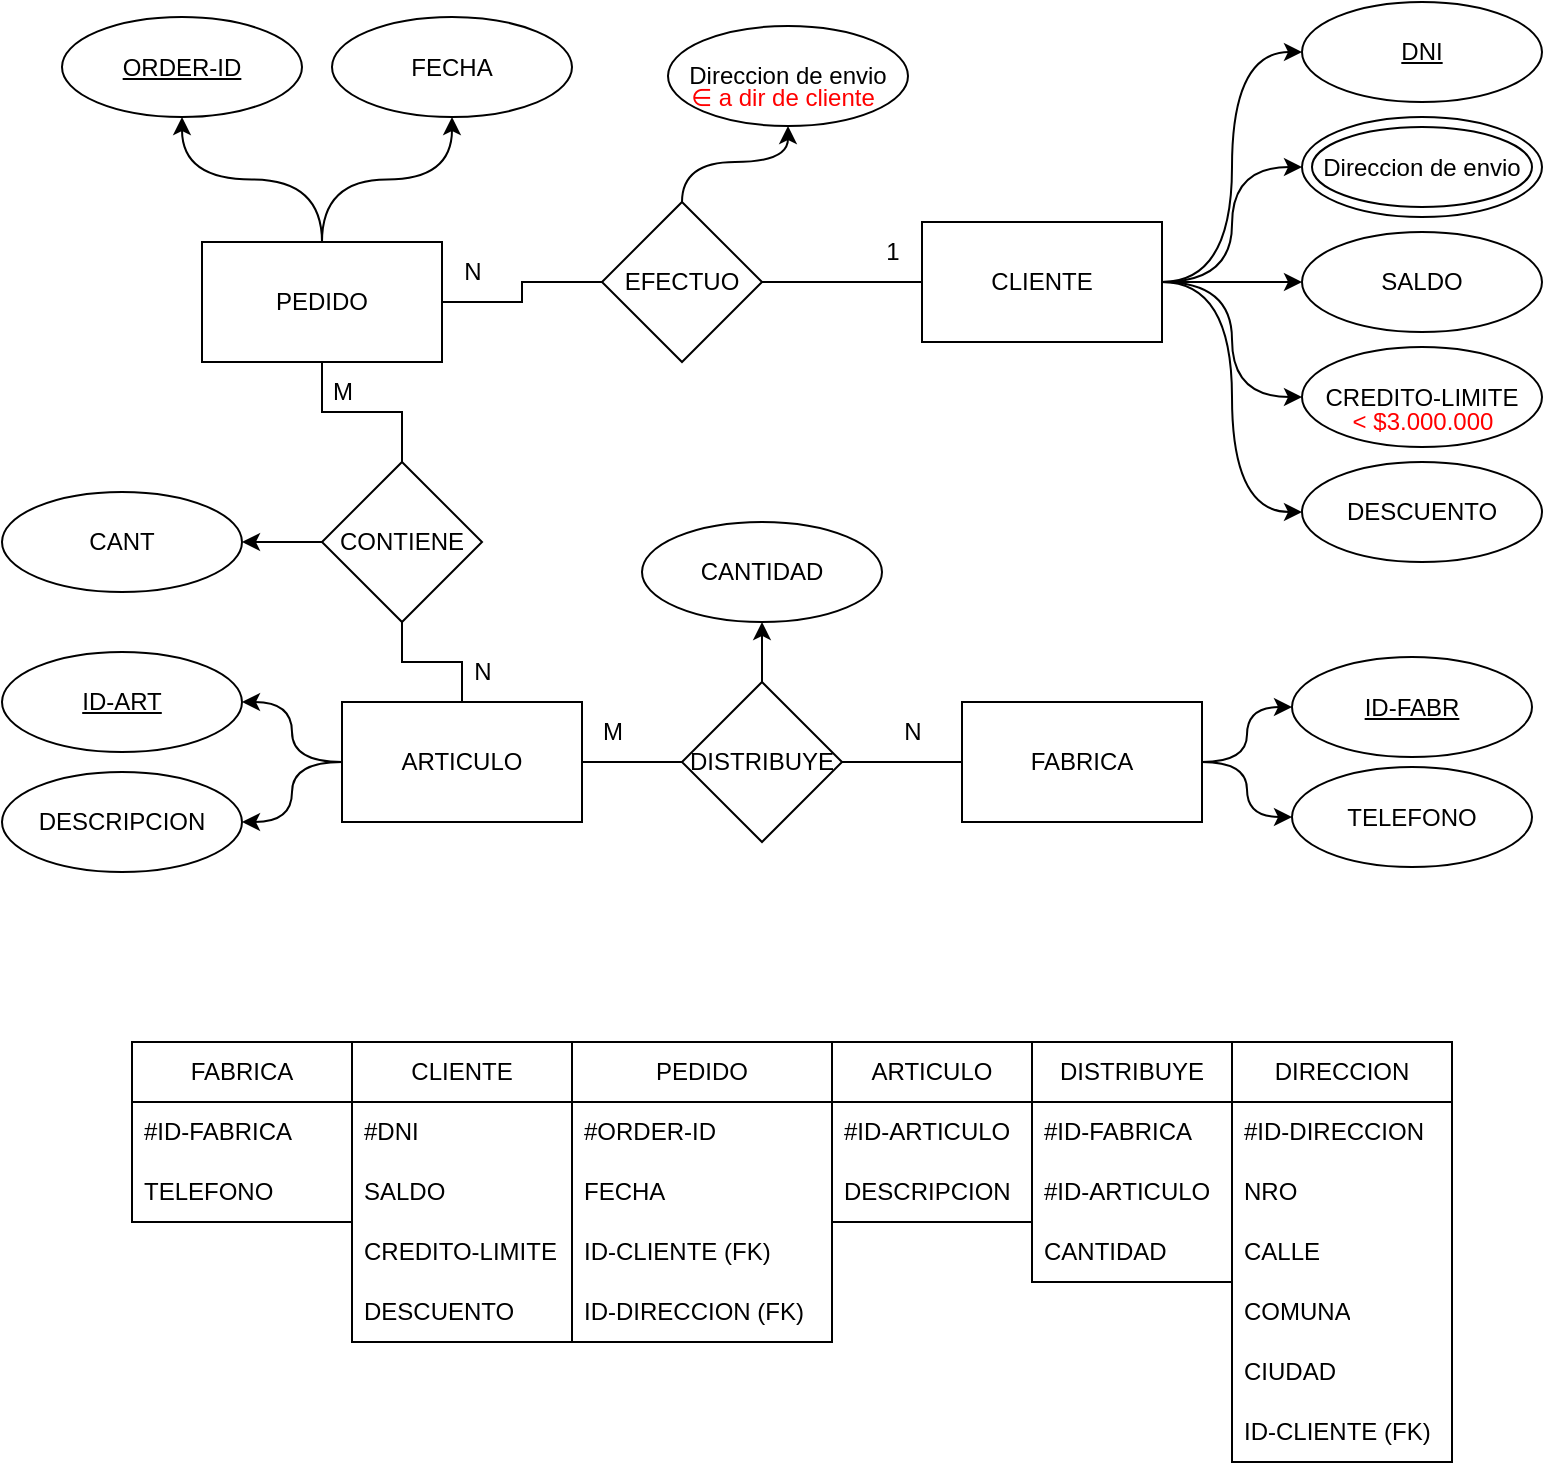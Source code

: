 <mxfile version="21.1.2" type="device">
  <diagram name="Page-1" id="8lSA25ze80pDelXDOnB8">
    <mxGraphModel dx="1147" dy="618" grid="1" gridSize="10" guides="1" tooltips="1" connect="1" arrows="1" fold="1" page="1" pageScale="1" pageWidth="827" pageHeight="1169" math="0" shadow="0">
      <root>
        <mxCell id="0" />
        <mxCell id="1" parent="0" />
        <mxCell id="iHwF4Uz5QpuRZBO_svMg-91" style="edgeStyle=orthogonalEdgeStyle;orthogonalLoop=1;jettySize=auto;html=1;entryX=0.5;entryY=1;entryDx=0;entryDy=0;curved=1;" parent="1" source="iHwF4Uz5QpuRZBO_svMg-3" target="iHwF4Uz5QpuRZBO_svMg-81" edge="1">
          <mxGeometry relative="1" as="geometry" />
        </mxCell>
        <mxCell id="iHwF4Uz5QpuRZBO_svMg-92" style="edgeStyle=orthogonalEdgeStyle;orthogonalLoop=1;jettySize=auto;html=1;curved=1;" parent="1" source="iHwF4Uz5QpuRZBO_svMg-3" target="iHwF4Uz5QpuRZBO_svMg-80" edge="1">
          <mxGeometry relative="1" as="geometry" />
        </mxCell>
        <mxCell id="iHwF4Uz5QpuRZBO_svMg-3" value="PEDIDO" style="rounded=0;whiteSpace=wrap;html=1;" parent="1" vertex="1">
          <mxGeometry x="110" y="170" width="120" height="60" as="geometry" />
        </mxCell>
        <mxCell id="iHwF4Uz5QpuRZBO_svMg-5" style="edgeStyle=orthogonalEdgeStyle;rounded=0;orthogonalLoop=1;jettySize=auto;html=1;endArrow=none;endFill=0;exitX=0.5;exitY=0;exitDx=0;exitDy=0;" parent="1" source="iHwF4Uz5QpuRZBO_svMg-6" target="iHwF4Uz5QpuRZBO_svMg-3" edge="1">
          <mxGeometry relative="1" as="geometry">
            <mxPoint x="170" y="270" as="sourcePoint" />
          </mxGeometry>
        </mxCell>
        <mxCell id="iHwF4Uz5QpuRZBO_svMg-84" style="edgeStyle=orthogonalEdgeStyle;orthogonalLoop=1;jettySize=auto;html=1;curved=1;" parent="1" source="iHwF4Uz5QpuRZBO_svMg-6" edge="1">
          <mxGeometry relative="1" as="geometry">
            <mxPoint x="130" y="320" as="targetPoint" />
          </mxGeometry>
        </mxCell>
        <mxCell id="iHwF4Uz5QpuRZBO_svMg-6" value="CONTIENE" style="rhombus;whiteSpace=wrap;html=1;" parent="1" vertex="1">
          <mxGeometry x="170" y="280" width="80" height="80" as="geometry" />
        </mxCell>
        <mxCell id="iHwF4Uz5QpuRZBO_svMg-7" style="edgeStyle=orthogonalEdgeStyle;rounded=0;orthogonalLoop=1;jettySize=auto;html=1;endArrow=none;endFill=0;" parent="1" source="iHwF4Uz5QpuRZBO_svMg-9" target="iHwF4Uz5QpuRZBO_svMg-6" edge="1">
          <mxGeometry relative="1" as="geometry" />
        </mxCell>
        <mxCell id="iHwF4Uz5QpuRZBO_svMg-8" style="edgeStyle=orthogonalEdgeStyle;orthogonalLoop=1;jettySize=auto;html=1;curved=1;" parent="1" source="iHwF4Uz5QpuRZBO_svMg-9" target="iHwF4Uz5QpuRZBO_svMg-20" edge="1">
          <mxGeometry relative="1" as="geometry" />
        </mxCell>
        <mxCell id="iHwF4Uz5QpuRZBO_svMg-68" style="edgeStyle=orthogonalEdgeStyle;orthogonalLoop=1;jettySize=auto;html=1;entryX=1;entryY=0.5;entryDx=0;entryDy=0;curved=1;" parent="1" source="iHwF4Uz5QpuRZBO_svMg-9" target="iHwF4Uz5QpuRZBO_svMg-67" edge="1">
          <mxGeometry relative="1" as="geometry" />
        </mxCell>
        <mxCell id="iHwF4Uz5QpuRZBO_svMg-9" value="ARTICULO" style="rounded=0;whiteSpace=wrap;html=1;" parent="1" vertex="1">
          <mxGeometry x="180" y="400" width="120" height="60" as="geometry" />
        </mxCell>
        <mxCell id="iHwF4Uz5QpuRZBO_svMg-10" value="M" style="text;html=1;align=center;verticalAlign=middle;resizable=0;points=[];autosize=1;strokeColor=none;fillColor=none;" parent="1" vertex="1">
          <mxGeometry x="165" y="230" width="30" height="30" as="geometry" />
        </mxCell>
        <mxCell id="iHwF4Uz5QpuRZBO_svMg-11" value="N" style="text;html=1;align=center;verticalAlign=middle;resizable=0;points=[];autosize=1;strokeColor=none;fillColor=none;" parent="1" vertex="1">
          <mxGeometry x="235" y="370" width="30" height="30" as="geometry" />
        </mxCell>
        <mxCell id="iHwF4Uz5QpuRZBO_svMg-20" value="&lt;u&gt;ID-ART&lt;/u&gt;" style="ellipse;whiteSpace=wrap;html=1;" parent="1" vertex="1">
          <mxGeometry x="10" y="375" width="120" height="50" as="geometry" />
        </mxCell>
        <mxCell id="iHwF4Uz5QpuRZBO_svMg-32" style="edgeStyle=orthogonalEdgeStyle;orthogonalLoop=1;jettySize=auto;html=1;entryX=0;entryY=0.5;entryDx=0;entryDy=0;curved=1;" parent="1" source="iHwF4Uz5QpuRZBO_svMg-36" target="iHwF4Uz5QpuRZBO_svMg-39" edge="1">
          <mxGeometry relative="1" as="geometry" />
        </mxCell>
        <mxCell id="iHwF4Uz5QpuRZBO_svMg-33" style="edgeStyle=orthogonalEdgeStyle;orthogonalLoop=1;jettySize=auto;html=1;entryX=0;entryY=0.5;entryDx=0;entryDy=0;curved=1;" parent="1" source="iHwF4Uz5QpuRZBO_svMg-36" target="iHwF4Uz5QpuRZBO_svMg-38" edge="1">
          <mxGeometry relative="1" as="geometry" />
        </mxCell>
        <mxCell id="iHwF4Uz5QpuRZBO_svMg-34" style="edgeStyle=orthogonalEdgeStyle;orthogonalLoop=1;jettySize=auto;html=1;entryX=0;entryY=0.5;entryDx=0;entryDy=0;curved=1;" parent="1" source="iHwF4Uz5QpuRZBO_svMg-36" target="iHwF4Uz5QpuRZBO_svMg-40" edge="1">
          <mxGeometry relative="1" as="geometry" />
        </mxCell>
        <mxCell id="iHwF4Uz5QpuRZBO_svMg-35" style="edgeStyle=orthogonalEdgeStyle;orthogonalLoop=1;jettySize=auto;html=1;entryX=0;entryY=0.5;entryDx=0;entryDy=0;curved=1;" parent="1" source="iHwF4Uz5QpuRZBO_svMg-36" target="iHwF4Uz5QpuRZBO_svMg-41" edge="1">
          <mxGeometry relative="1" as="geometry" />
        </mxCell>
        <mxCell id="iHwF4Uz5QpuRZBO_svMg-61" style="edgeStyle=orthogonalEdgeStyle;orthogonalLoop=1;jettySize=auto;html=1;entryX=0;entryY=0.5;entryDx=0;entryDy=0;strokeColor=default;curved=1;" parent="1" source="iHwF4Uz5QpuRZBO_svMg-36" target="iHwF4Uz5QpuRZBO_svMg-60" edge="1">
          <mxGeometry relative="1" as="geometry" />
        </mxCell>
        <mxCell id="iHwF4Uz5QpuRZBO_svMg-36" value="CLIENTE" style="rounded=0;whiteSpace=wrap;html=1;" parent="1" vertex="1">
          <mxGeometry x="470" y="160" width="120" height="60" as="geometry" />
        </mxCell>
        <mxCell id="iHwF4Uz5QpuRZBO_svMg-38" value="Direccion de envio" style="ellipse;whiteSpace=wrap;html=1;" parent="1" vertex="1">
          <mxGeometry x="660" y="107.5" width="120" height="50" as="geometry" />
        </mxCell>
        <mxCell id="iHwF4Uz5QpuRZBO_svMg-39" value="&lt;u&gt;DNI&lt;/u&gt;" style="ellipse;whiteSpace=wrap;html=1;" parent="1" vertex="1">
          <mxGeometry x="660" y="50" width="120" height="50" as="geometry" />
        </mxCell>
        <mxCell id="iHwF4Uz5QpuRZBO_svMg-40" value="SALDO" style="ellipse;whiteSpace=wrap;html=1;" parent="1" vertex="1">
          <mxGeometry x="660" y="165" width="120" height="50" as="geometry" />
        </mxCell>
        <mxCell id="iHwF4Uz5QpuRZBO_svMg-41" value="CREDITO-LIMITE" style="ellipse;whiteSpace=wrap;html=1;" parent="1" vertex="1">
          <mxGeometry x="660" y="222.5" width="120" height="50" as="geometry" />
        </mxCell>
        <mxCell id="iHwF4Uz5QpuRZBO_svMg-42" value="FABRICA" style="swimlane;fontStyle=0;childLayout=stackLayout;horizontal=1;startSize=30;horizontalStack=0;resizeParent=1;resizeParentMax=0;resizeLast=0;collapsible=1;marginBottom=0;whiteSpace=wrap;html=1;" parent="1" vertex="1">
          <mxGeometry x="75" y="570" width="110" height="90" as="geometry" />
        </mxCell>
        <mxCell id="iHwF4Uz5QpuRZBO_svMg-43" value="#ID-FABRICA" style="text;strokeColor=none;fillColor=none;align=left;verticalAlign=middle;spacingLeft=4;spacingRight=4;overflow=hidden;points=[[0,0.5],[1,0.5]];portConstraint=eastwest;rotatable=0;whiteSpace=wrap;html=1;" parent="iHwF4Uz5QpuRZBO_svMg-42" vertex="1">
          <mxGeometry y="30" width="110" height="30" as="geometry" />
        </mxCell>
        <mxCell id="iHwF4Uz5QpuRZBO_svMg-44" value="TELEFONO" style="text;strokeColor=none;fillColor=none;align=left;verticalAlign=middle;spacingLeft=4;spacingRight=4;overflow=hidden;points=[[0,0.5],[1,0.5]];portConstraint=eastwest;rotatable=0;whiteSpace=wrap;html=1;" parent="iHwF4Uz5QpuRZBO_svMg-42" vertex="1">
          <mxGeometry y="60" width="110" height="30" as="geometry" />
        </mxCell>
        <mxCell id="iHwF4Uz5QpuRZBO_svMg-46" value="CLIENTE" style="swimlane;fontStyle=0;childLayout=stackLayout;horizontal=1;startSize=30;horizontalStack=0;resizeParent=1;resizeParentMax=0;resizeLast=0;collapsible=1;marginBottom=0;whiteSpace=wrap;html=1;" parent="1" vertex="1">
          <mxGeometry x="185" y="570" width="110" height="150" as="geometry" />
        </mxCell>
        <mxCell id="iHwF4Uz5QpuRZBO_svMg-47" value="#DNI" style="text;strokeColor=none;fillColor=none;align=left;verticalAlign=middle;spacingLeft=4;spacingRight=4;overflow=hidden;points=[[0,0.5],[1,0.5]];portConstraint=eastwest;rotatable=0;whiteSpace=wrap;html=1;" parent="iHwF4Uz5QpuRZBO_svMg-46" vertex="1">
          <mxGeometry y="30" width="110" height="30" as="geometry" />
        </mxCell>
        <mxCell id="iHwF4Uz5QpuRZBO_svMg-96" value="SALDO" style="text;strokeColor=none;fillColor=none;align=left;verticalAlign=middle;spacingLeft=4;spacingRight=4;overflow=hidden;points=[[0,0.5],[1,0.5]];portConstraint=eastwest;rotatable=0;whiteSpace=wrap;html=1;" parent="iHwF4Uz5QpuRZBO_svMg-46" vertex="1">
          <mxGeometry y="60" width="110" height="30" as="geometry" />
        </mxCell>
        <mxCell id="iHwF4Uz5QpuRZBO_svMg-95" value="CREDITO-LIMITE" style="text;strokeColor=none;fillColor=none;align=left;verticalAlign=middle;spacingLeft=4;spacingRight=4;overflow=hidden;points=[[0,0.5],[1,0.5]];portConstraint=eastwest;rotatable=0;whiteSpace=wrap;html=1;" parent="iHwF4Uz5QpuRZBO_svMg-46" vertex="1">
          <mxGeometry y="90" width="110" height="30" as="geometry" />
        </mxCell>
        <mxCell id="iHwF4Uz5QpuRZBO_svMg-97" value="DESCUENTO" style="text;strokeColor=none;fillColor=none;align=left;verticalAlign=middle;spacingLeft=4;spacingRight=4;overflow=hidden;points=[[0,0.5],[1,0.5]];portConstraint=eastwest;rotatable=0;whiteSpace=wrap;html=1;" parent="iHwF4Uz5QpuRZBO_svMg-46" vertex="1">
          <mxGeometry y="120" width="110" height="30" as="geometry" />
        </mxCell>
        <mxCell id="iHwF4Uz5QpuRZBO_svMg-48" value="PEDIDO" style="swimlane;fontStyle=0;childLayout=stackLayout;horizontal=1;startSize=30;horizontalStack=0;resizeParent=1;resizeParentMax=0;resizeLast=0;collapsible=1;marginBottom=0;whiteSpace=wrap;html=1;" parent="1" vertex="1">
          <mxGeometry x="295" y="570" width="130" height="150" as="geometry" />
        </mxCell>
        <mxCell id="iHwF4Uz5QpuRZBO_svMg-49" value="#ORDER-ID" style="text;strokeColor=none;fillColor=none;align=left;verticalAlign=middle;spacingLeft=4;spacingRight=4;overflow=hidden;points=[[0,0.5],[1,0.5]];portConstraint=eastwest;rotatable=0;whiteSpace=wrap;html=1;" parent="iHwF4Uz5QpuRZBO_svMg-48" vertex="1">
          <mxGeometry y="30" width="130" height="30" as="geometry" />
        </mxCell>
        <mxCell id="iHwF4Uz5QpuRZBO_svMg-102" value="FECHA" style="text;strokeColor=none;fillColor=none;align=left;verticalAlign=middle;spacingLeft=4;spacingRight=4;overflow=hidden;points=[[0,0.5],[1,0.5]];portConstraint=eastwest;rotatable=0;whiteSpace=wrap;html=1;" parent="iHwF4Uz5QpuRZBO_svMg-48" vertex="1">
          <mxGeometry y="60" width="130" height="30" as="geometry" />
        </mxCell>
        <mxCell id="iHwF4Uz5QpuRZBO_svMg-99" value="ID-CLIENTE (FK)" style="text;strokeColor=none;fillColor=none;align=left;verticalAlign=middle;spacingLeft=4;spacingRight=4;overflow=hidden;points=[[0,0.5],[1,0.5]];portConstraint=eastwest;rotatable=0;whiteSpace=wrap;html=1;" parent="iHwF4Uz5QpuRZBO_svMg-48" vertex="1">
          <mxGeometry y="90" width="130" height="30" as="geometry" />
        </mxCell>
        <mxCell id="iHwF4Uz5QpuRZBO_svMg-103" value="ID-DIRECCION (FK)" style="text;strokeColor=none;fillColor=none;align=left;verticalAlign=middle;spacingLeft=4;spacingRight=4;overflow=hidden;points=[[0,0.5],[1,0.5]];portConstraint=eastwest;rotatable=0;whiteSpace=wrap;html=1;" parent="iHwF4Uz5QpuRZBO_svMg-48" vertex="1">
          <mxGeometry y="120" width="130" height="30" as="geometry" />
        </mxCell>
        <mxCell id="iHwF4Uz5QpuRZBO_svMg-50" value="ARTICULO" style="swimlane;fontStyle=0;childLayout=stackLayout;horizontal=1;startSize=30;horizontalStack=0;resizeParent=1;resizeParentMax=0;resizeLast=0;collapsible=1;marginBottom=0;whiteSpace=wrap;html=1;" parent="1" vertex="1">
          <mxGeometry x="425" y="570" width="100" height="90" as="geometry" />
        </mxCell>
        <mxCell id="iHwF4Uz5QpuRZBO_svMg-51" value="#ID-ARTICULO" style="text;strokeColor=none;fillColor=none;align=left;verticalAlign=middle;spacingLeft=4;spacingRight=4;overflow=hidden;points=[[0,0.5],[1,0.5]];portConstraint=eastwest;rotatable=0;whiteSpace=wrap;html=1;" parent="iHwF4Uz5QpuRZBO_svMg-50" vertex="1">
          <mxGeometry y="30" width="100" height="30" as="geometry" />
        </mxCell>
        <mxCell id="iHwF4Uz5QpuRZBO_svMg-100" value="DESCRIPCION" style="text;strokeColor=none;fillColor=none;align=left;verticalAlign=middle;spacingLeft=4;spacingRight=4;overflow=hidden;points=[[0,0.5],[1,0.5]];portConstraint=eastwest;rotatable=0;whiteSpace=wrap;html=1;" parent="iHwF4Uz5QpuRZBO_svMg-50" vertex="1">
          <mxGeometry y="60" width="100" height="30" as="geometry" />
        </mxCell>
        <mxCell id="iHwF4Uz5QpuRZBO_svMg-52" value="DISTRIBUYE" style="swimlane;fontStyle=0;childLayout=stackLayout;horizontal=1;startSize=30;horizontalStack=0;resizeParent=1;resizeParentMax=0;resizeLast=0;collapsible=1;marginBottom=0;whiteSpace=wrap;html=1;" parent="1" vertex="1">
          <mxGeometry x="525" y="570" width="100" height="120" as="geometry" />
        </mxCell>
        <mxCell id="iHwF4Uz5QpuRZBO_svMg-53" value="#ID-FABRICA" style="text;strokeColor=none;fillColor=none;align=left;verticalAlign=middle;spacingLeft=4;spacingRight=4;overflow=hidden;points=[[0,0.5],[1,0.5]];portConstraint=eastwest;rotatable=0;whiteSpace=wrap;html=1;" parent="iHwF4Uz5QpuRZBO_svMg-52" vertex="1">
          <mxGeometry y="30" width="100" height="30" as="geometry" />
        </mxCell>
        <mxCell id="iHwF4Uz5QpuRZBO_svMg-54" value="#ID-ARTICULO" style="text;strokeColor=none;fillColor=none;align=left;verticalAlign=middle;spacingLeft=4;spacingRight=4;overflow=hidden;points=[[0,0.5],[1,0.5]];portConstraint=eastwest;rotatable=0;whiteSpace=wrap;html=1;" parent="iHwF4Uz5QpuRZBO_svMg-52" vertex="1">
          <mxGeometry y="60" width="100" height="30" as="geometry" />
        </mxCell>
        <mxCell id="iHwF4Uz5QpuRZBO_svMg-101" value="CANTIDAD" style="text;strokeColor=none;fillColor=none;align=left;verticalAlign=middle;spacingLeft=4;spacingRight=4;overflow=hidden;points=[[0,0.5],[1,0.5]];portConstraint=eastwest;rotatable=0;whiteSpace=wrap;html=1;" parent="iHwF4Uz5QpuRZBO_svMg-52" vertex="1">
          <mxGeometry y="90" width="100" height="30" as="geometry" />
        </mxCell>
        <mxCell id="iHwF4Uz5QpuRZBO_svMg-58" value="" style="ellipse;whiteSpace=wrap;html=1;fillColor=none;" parent="1" vertex="1">
          <mxGeometry x="665" y="112.5" width="110" height="40" as="geometry" />
        </mxCell>
        <mxCell id="iHwF4Uz5QpuRZBO_svMg-59" value="&lt;font color=&quot;#ff0000&quot;&gt;&amp;lt; $3.000.000&lt;/font&gt;" style="text;html=1;align=center;verticalAlign=middle;resizable=0;points=[];autosize=1;strokeColor=none;fillColor=none;" parent="1" vertex="1">
          <mxGeometry x="675" y="244.5" width="90" height="30" as="geometry" />
        </mxCell>
        <mxCell id="iHwF4Uz5QpuRZBO_svMg-60" value="DESCUENTO" style="ellipse;whiteSpace=wrap;html=1;" parent="1" vertex="1">
          <mxGeometry x="660" y="280" width="120" height="50" as="geometry" />
        </mxCell>
        <mxCell id="iHwF4Uz5QpuRZBO_svMg-64" style="edgeStyle=orthogonalEdgeStyle;orthogonalLoop=1;jettySize=auto;html=1;entryX=0;entryY=0.5;entryDx=0;entryDy=0;curved=1;" parent="1" source="iHwF4Uz5QpuRZBO_svMg-62" target="iHwF4Uz5QpuRZBO_svMg-63" edge="1">
          <mxGeometry relative="1" as="geometry" />
        </mxCell>
        <mxCell id="iHwF4Uz5QpuRZBO_svMg-72" style="edgeStyle=orthogonalEdgeStyle;orthogonalLoop=1;jettySize=auto;html=1;curved=1;" parent="1" source="iHwF4Uz5QpuRZBO_svMg-62" target="iHwF4Uz5QpuRZBO_svMg-65" edge="1">
          <mxGeometry relative="1" as="geometry" />
        </mxCell>
        <mxCell id="iHwF4Uz5QpuRZBO_svMg-62" value="FABRICA" style="rounded=0;whiteSpace=wrap;html=1;" parent="1" vertex="1">
          <mxGeometry x="490" y="400" width="120" height="60" as="geometry" />
        </mxCell>
        <mxCell id="iHwF4Uz5QpuRZBO_svMg-63" value="&lt;u&gt;ID-FABR&lt;/u&gt;" style="ellipse;whiteSpace=wrap;html=1;" parent="1" vertex="1">
          <mxGeometry x="655" y="377.5" width="120" height="50" as="geometry" />
        </mxCell>
        <mxCell id="iHwF4Uz5QpuRZBO_svMg-65" value="TELEFONO" style="ellipse;whiteSpace=wrap;html=1;" parent="1" vertex="1">
          <mxGeometry x="655" y="432.5" width="120" height="50" as="geometry" />
        </mxCell>
        <mxCell id="iHwF4Uz5QpuRZBO_svMg-67" value="DESCRIPCION" style="ellipse;whiteSpace=wrap;html=1;" parent="1" vertex="1">
          <mxGeometry x="10" y="435" width="120" height="50" as="geometry" />
        </mxCell>
        <mxCell id="iHwF4Uz5QpuRZBO_svMg-71" style="edgeStyle=orthogonalEdgeStyle;orthogonalLoop=1;jettySize=auto;html=1;exitX=0.5;exitY=0;exitDx=0;exitDy=0;entryX=0.5;entryY=1;entryDx=0;entryDy=0;curved=1;" parent="1" source="iHwF4Uz5QpuRZBO_svMg-69" target="iHwF4Uz5QpuRZBO_svMg-70" edge="1">
          <mxGeometry relative="1" as="geometry" />
        </mxCell>
        <mxCell id="iHwF4Uz5QpuRZBO_svMg-73" style="edgeStyle=orthogonalEdgeStyle;rounded=0;orthogonalLoop=1;jettySize=auto;html=1;entryX=0;entryY=0.5;entryDx=0;entryDy=0;endArrow=none;endFill=0;" parent="1" source="iHwF4Uz5QpuRZBO_svMg-69" target="iHwF4Uz5QpuRZBO_svMg-62" edge="1">
          <mxGeometry relative="1" as="geometry" />
        </mxCell>
        <mxCell id="iHwF4Uz5QpuRZBO_svMg-74" style="edgeStyle=orthogonalEdgeStyle;rounded=0;orthogonalLoop=1;jettySize=auto;html=1;entryX=1;entryY=0.5;entryDx=0;entryDy=0;endArrow=none;endFill=0;" parent="1" source="iHwF4Uz5QpuRZBO_svMg-69" target="iHwF4Uz5QpuRZBO_svMg-9" edge="1">
          <mxGeometry relative="1" as="geometry" />
        </mxCell>
        <mxCell id="iHwF4Uz5QpuRZBO_svMg-69" value="DISTRIBUYE" style="rhombus;whiteSpace=wrap;html=1;" parent="1" vertex="1">
          <mxGeometry x="350" y="390" width="80" height="80" as="geometry" />
        </mxCell>
        <mxCell id="iHwF4Uz5QpuRZBO_svMg-70" value="CANTIDAD" style="ellipse;whiteSpace=wrap;html=1;" parent="1" vertex="1">
          <mxGeometry x="330" y="310" width="120" height="50" as="geometry" />
        </mxCell>
        <mxCell id="iHwF4Uz5QpuRZBO_svMg-75" value="N" style="text;html=1;align=center;verticalAlign=middle;resizable=0;points=[];autosize=1;strokeColor=none;fillColor=none;" parent="1" vertex="1">
          <mxGeometry x="450" y="400" width="30" height="30" as="geometry" />
        </mxCell>
        <mxCell id="iHwF4Uz5QpuRZBO_svMg-76" value="M" style="text;html=1;align=center;verticalAlign=middle;resizable=0;points=[];autosize=1;strokeColor=none;fillColor=none;" parent="1" vertex="1">
          <mxGeometry x="300" y="400" width="30" height="30" as="geometry" />
        </mxCell>
        <mxCell id="iHwF4Uz5QpuRZBO_svMg-79" value="Direccion de envio" style="ellipse;whiteSpace=wrap;html=1;" parent="1" vertex="1">
          <mxGeometry x="343" y="62" width="120" height="50" as="geometry" />
        </mxCell>
        <mxCell id="iHwF4Uz5QpuRZBO_svMg-80" value="FECHA" style="ellipse;whiteSpace=wrap;html=1;" parent="1" vertex="1">
          <mxGeometry x="175" y="57.5" width="120" height="50" as="geometry" />
        </mxCell>
        <mxCell id="iHwF4Uz5QpuRZBO_svMg-81" value="&lt;u&gt;ORDER-ID&lt;/u&gt;" style="ellipse;whiteSpace=wrap;html=1;" parent="1" vertex="1">
          <mxGeometry x="40" y="57.5" width="120" height="50" as="geometry" />
        </mxCell>
        <mxCell id="iHwF4Uz5QpuRZBO_svMg-83" value="CANT" style="ellipse;whiteSpace=wrap;html=1;" parent="1" vertex="1">
          <mxGeometry x="10" y="295" width="120" height="50" as="geometry" />
        </mxCell>
        <mxCell id="iHwF4Uz5QpuRZBO_svMg-86" style="edgeStyle=orthogonalEdgeStyle;rounded=0;orthogonalLoop=1;jettySize=auto;html=1;entryX=1;entryY=0.5;entryDx=0;entryDy=0;endArrow=none;endFill=0;" parent="1" source="iHwF4Uz5QpuRZBO_svMg-85" target="iHwF4Uz5QpuRZBO_svMg-3" edge="1">
          <mxGeometry relative="1" as="geometry" />
        </mxCell>
        <mxCell id="iHwF4Uz5QpuRZBO_svMg-87" style="edgeStyle=orthogonalEdgeStyle;rounded=0;orthogonalLoop=1;jettySize=auto;html=1;entryX=0;entryY=0.5;entryDx=0;entryDy=0;endArrow=none;endFill=0;" parent="1" source="iHwF4Uz5QpuRZBO_svMg-85" target="iHwF4Uz5QpuRZBO_svMg-36" edge="1">
          <mxGeometry relative="1" as="geometry" />
        </mxCell>
        <mxCell id="iHwF4Uz5QpuRZBO_svMg-98" style="edgeStyle=orthogonalEdgeStyle;orthogonalLoop=1;jettySize=auto;html=1;entryX=0.5;entryY=1;entryDx=0;entryDy=0;curved=1;" parent="1" source="iHwF4Uz5QpuRZBO_svMg-85" target="iHwF4Uz5QpuRZBO_svMg-79" edge="1">
          <mxGeometry relative="1" as="geometry" />
        </mxCell>
        <mxCell id="iHwF4Uz5QpuRZBO_svMg-85" value="EFECTUO" style="rhombus;whiteSpace=wrap;html=1;" parent="1" vertex="1">
          <mxGeometry x="310" y="150" width="80" height="80" as="geometry" />
        </mxCell>
        <mxCell id="iHwF4Uz5QpuRZBO_svMg-88" value="N" style="text;html=1;align=center;verticalAlign=middle;resizable=0;points=[];autosize=1;strokeColor=none;fillColor=none;" parent="1" vertex="1">
          <mxGeometry x="230" y="170" width="30" height="30" as="geometry" />
        </mxCell>
        <mxCell id="iHwF4Uz5QpuRZBO_svMg-89" value="1" style="text;html=1;align=center;verticalAlign=middle;resizable=0;points=[];autosize=1;strokeColor=none;fillColor=none;" parent="1" vertex="1">
          <mxGeometry x="440" y="160" width="30" height="30" as="geometry" />
        </mxCell>
        <mxCell id="iHwF4Uz5QpuRZBO_svMg-104" value="DIRECCION" style="swimlane;fontStyle=0;childLayout=stackLayout;horizontal=1;startSize=30;horizontalStack=0;resizeParent=1;resizeParentMax=0;resizeLast=0;collapsible=1;marginBottom=0;whiteSpace=wrap;html=1;" parent="1" vertex="1">
          <mxGeometry x="625" y="570" width="110" height="210" as="geometry" />
        </mxCell>
        <mxCell id="iHwF4Uz5QpuRZBO_svMg-105" value="#ID-DIRECCION" style="text;strokeColor=none;fillColor=none;align=left;verticalAlign=middle;spacingLeft=4;spacingRight=4;overflow=hidden;points=[[0,0.5],[1,0.5]];portConstraint=eastwest;rotatable=0;whiteSpace=wrap;html=1;" parent="iHwF4Uz5QpuRZBO_svMg-104" vertex="1">
          <mxGeometry y="30" width="110" height="30" as="geometry" />
        </mxCell>
        <mxCell id="iHwF4Uz5QpuRZBO_svMg-106" value="NRO" style="text;strokeColor=none;fillColor=none;align=left;verticalAlign=middle;spacingLeft=4;spacingRight=4;overflow=hidden;points=[[0,0.5],[1,0.5]];portConstraint=eastwest;rotatable=0;whiteSpace=wrap;html=1;" parent="iHwF4Uz5QpuRZBO_svMg-104" vertex="1">
          <mxGeometry y="60" width="110" height="30" as="geometry" />
        </mxCell>
        <mxCell id="iHwF4Uz5QpuRZBO_svMg-107" value="CALLE" style="text;strokeColor=none;fillColor=none;align=left;verticalAlign=middle;spacingLeft=4;spacingRight=4;overflow=hidden;points=[[0,0.5],[1,0.5]];portConstraint=eastwest;rotatable=0;whiteSpace=wrap;html=1;" parent="iHwF4Uz5QpuRZBO_svMg-104" vertex="1">
          <mxGeometry y="90" width="110" height="30" as="geometry" />
        </mxCell>
        <mxCell id="iHwF4Uz5QpuRZBO_svMg-108" value="COMUNA" style="text;strokeColor=none;fillColor=none;align=left;verticalAlign=middle;spacingLeft=4;spacingRight=4;overflow=hidden;points=[[0,0.5],[1,0.5]];portConstraint=eastwest;rotatable=0;whiteSpace=wrap;html=1;" parent="iHwF4Uz5QpuRZBO_svMg-104" vertex="1">
          <mxGeometry y="120" width="110" height="30" as="geometry" />
        </mxCell>
        <mxCell id="iHwF4Uz5QpuRZBO_svMg-109" value="CIUDAD" style="text;strokeColor=none;fillColor=none;align=left;verticalAlign=middle;spacingLeft=4;spacingRight=4;overflow=hidden;points=[[0,0.5],[1,0.5]];portConstraint=eastwest;rotatable=0;whiteSpace=wrap;html=1;" parent="iHwF4Uz5QpuRZBO_svMg-104" vertex="1">
          <mxGeometry y="150" width="110" height="30" as="geometry" />
        </mxCell>
        <mxCell id="iHwF4Uz5QpuRZBO_svMg-110" value="ID-CLIENTE (FK)" style="text;strokeColor=none;fillColor=none;align=left;verticalAlign=middle;spacingLeft=4;spacingRight=4;overflow=hidden;points=[[0,0.5],[1,0.5]];portConstraint=eastwest;rotatable=0;whiteSpace=wrap;html=1;" parent="iHwF4Uz5QpuRZBO_svMg-104" vertex="1">
          <mxGeometry y="180" width="110" height="30" as="geometry" />
        </mxCell>
        <mxCell id="iHwF4Uz5QpuRZBO_svMg-111" value="&lt;font color=&quot;#ff0000&quot;&gt;∈ a dir de cliente&lt;/font&gt;" style="text;html=1;align=center;verticalAlign=middle;resizable=0;points=[];autosize=1;strokeColor=none;fillColor=none;" parent="1" vertex="1">
          <mxGeometry x="340" y="82.5" width="120" height="30" as="geometry" />
        </mxCell>
      </root>
    </mxGraphModel>
  </diagram>
</mxfile>
